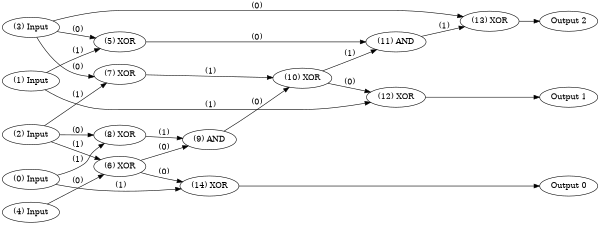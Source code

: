 digraph NeuralNetwork {
rankdir=LR;
size="4,3";
center = true;
node0 [label="(0) Input", color=black, labelfontcolor=black, fontcolor=black];
node1 [label="(1) Input", color=black, labelfontcolor=black, fontcolor=black];
node2 [label="(2) Input", color=black, labelfontcolor=black, fontcolor=black];
node3 [label="(3) Input", color=black, labelfontcolor=black, fontcolor=black];
node4 [label="(4) Input", color=black, labelfontcolor=black, fontcolor=black];
node5 [label="(5) XOR", color=black, labelfontcolor=black, fontcolor=black];
node3 -> node5 [label=" (0)", labelfontcolor=black, fontcolor=black, bold=true, color=black];
node1 -> node5 [label=" (1)", labelfontcolor=black, fontcolor=black, bold=true, color=black];
node6 [label="(6) XOR", color=black, labelfontcolor=black, fontcolor=black];
node4 -> node6 [label=" (0)", labelfontcolor=black, fontcolor=black, bold=true, color=black];
node2 -> node6 [label=" (1)", labelfontcolor=black, fontcolor=black, bold=true, color=black];
node7 [label="(7) XOR", color=black, labelfontcolor=black, fontcolor=black];
node3 -> node7 [label=" (0)", labelfontcolor=black, fontcolor=black, bold=true, color=black];
node2 -> node7 [label=" (1)", labelfontcolor=black, fontcolor=black, bold=true, color=black];
node8 [label="(8) XOR", color=black, labelfontcolor=black, fontcolor=black];
node2 -> node8 [label=" (0)", labelfontcolor=black, fontcolor=black, bold=true, color=black];
node0 -> node8 [label=" (1)", labelfontcolor=black, fontcolor=black, bold=true, color=black];
node9 [label="(9) AND", color=black, labelfontcolor=black, fontcolor=black];
node6 -> node9 [label=" (0)", labelfontcolor=black, fontcolor=black, bold=true, color=black];
node8 -> node9 [label=" (1)", labelfontcolor=black, fontcolor=black, bold=true, color=black];
node10 [label="(10) XOR", color=black, labelfontcolor=black, fontcolor=black];
node9 -> node10 [label=" (0)", labelfontcolor=black, fontcolor=black, bold=true, color=black];
node7 -> node10 [label=" (1)", labelfontcolor=black, fontcolor=black, bold=true, color=black];
node11 [label="(11) AND", color=black, labelfontcolor=black, fontcolor=black];
node5 -> node11 [label=" (0)", labelfontcolor=black, fontcolor=black, bold=true, color=black];
node10 -> node11 [label=" (1)", labelfontcolor=black, fontcolor=black, bold=true, color=black];
node12 [label="(12) XOR", color=black, labelfontcolor=black, fontcolor=black];
node10 -> node12 [label=" (0)", labelfontcolor=black, fontcolor=black, bold=true, color=black];
node1 -> node12 [label=" (1)", labelfontcolor=black, fontcolor=black, bold=true, color=black];
node13 [label="(13) XOR", color=black, labelfontcolor=black, fontcolor=black];
node3 -> node13 [label=" (0)", labelfontcolor=black, fontcolor=black, bold=true, color=black];
node11 -> node13 [label=" (1)", labelfontcolor=black, fontcolor=black, bold=true, color=black];
node14 [label="(14) XOR", color=black, labelfontcolor=black, fontcolor=black];
node6 -> node14 [label=" (0)", labelfontcolor=black, fontcolor=black, bold=true, color=black];
node0 -> node14 [label=" (1)", labelfontcolor=black, fontcolor=black, bold=true, color=black];
node15 [label="Output 0", color=black, labelfontcolor=black, fontcolor=black];
node14 -> node15 [labelfontcolor=black, fontcolor=black, bold=true, color=black];
node16 [label="Output 1", color=black, labelfontcolor=black, fontcolor=black];
node12 -> node16 [labelfontcolor=black, fontcolor=black, bold=true, color=black];
node17 [label="Output 2", color=black, labelfontcolor=black, fontcolor=black];
node13 -> node17 [labelfontcolor=black, fontcolor=black, bold=true, color=black];
{ rank = source; "node0"; "node1"; "node2"; "node3"; "node4"; }
{ rank = max;"node15";"node16";"node17"; }
}